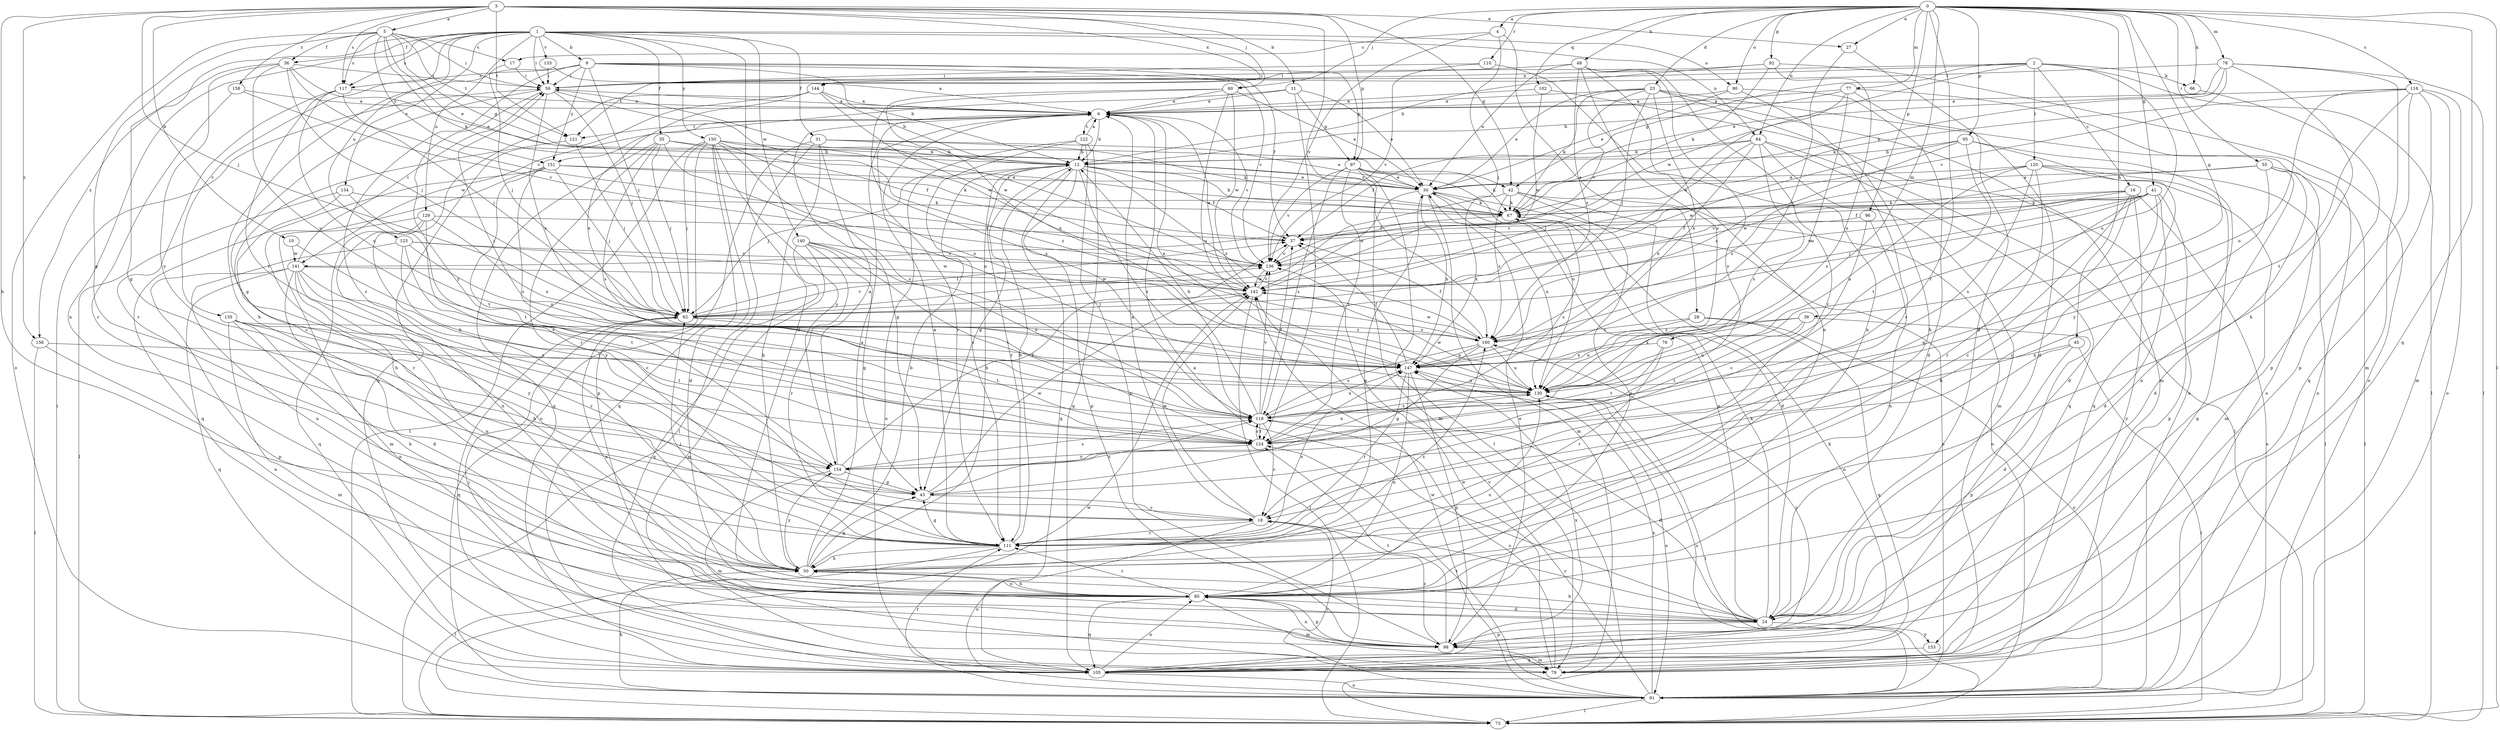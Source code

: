 strict digraph  {
0;
1;
2;
3;
4;
5;
6;
9;
10;
11;
12;
16;
17;
18;
23;
24;
27;
28;
30;
31;
35;
36;
37;
38;
41;
42;
43;
45;
48;
50;
55;
56;
60;
62;
66;
67;
73;
76;
77;
78;
79;
84;
85;
90;
91;
92;
95;
96;
97;
98;
102;
105;
110;
111;
116;
117;
118;
120;
121;
122;
124;
125;
129;
130;
133;
134;
135;
136;
140;
141;
142;
144;
147;
150;
151;
153;
154;
156;
158;
160;
0 -> 4  [label=a];
0 -> 23  [label=d];
0 -> 27  [label=e];
0 -> 38  [label=g];
0 -> 41  [label=g];
0 -> 45  [label=h];
0 -> 48  [label=h];
0 -> 55  [label=i];
0 -> 60  [label=j];
0 -> 66  [label=k];
0 -> 73  [label=l];
0 -> 76  [label=m];
0 -> 77  [label=m];
0 -> 78  [label=m];
0 -> 84  [label=n];
0 -> 90  [label=o];
0 -> 92  [label=p];
0 -> 95  [label=p];
0 -> 96  [label=p];
0 -> 102  [label=q];
0 -> 105  [label=q];
0 -> 110  [label=r];
0 -> 111  [label=r];
0 -> 116  [label=s];
1 -> 9  [label=b];
1 -> 24  [label=d];
1 -> 31  [label=f];
1 -> 35  [label=f];
1 -> 36  [label=f];
1 -> 56  [label=i];
1 -> 84  [label=n];
1 -> 85  [label=n];
1 -> 90  [label=o];
1 -> 117  [label=s];
1 -> 125  [label=u];
1 -> 129  [label=u];
1 -> 133  [label=v];
1 -> 134  [label=v];
1 -> 135  [label=v];
1 -> 140  [label=w];
1 -> 150  [label=y];
1 -> 156  [label=z];
2 -> 16  [label=c];
2 -> 42  [label=g];
2 -> 66  [label=k];
2 -> 73  [label=l];
2 -> 120  [label=t];
2 -> 121  [label=t];
2 -> 130  [label=u];
2 -> 141  [label=w];
2 -> 144  [label=x];
3 -> 5  [label=a];
3 -> 10  [label=b];
3 -> 11  [label=b];
3 -> 27  [label=e];
3 -> 42  [label=g];
3 -> 50  [label=h];
3 -> 60  [label=j];
3 -> 62  [label=j];
3 -> 97  [label=p];
3 -> 117  [label=s];
3 -> 121  [label=t];
3 -> 144  [label=x];
3 -> 156  [label=z];
3 -> 158  [label=z];
3 -> 160  [label=z];
4 -> 17  [label=c];
4 -> 28  [label=e];
4 -> 62  [label=j];
4 -> 136  [label=v];
5 -> 17  [label=c];
5 -> 30  [label=e];
5 -> 36  [label=f];
5 -> 42  [label=g];
5 -> 43  [label=g];
5 -> 56  [label=i];
5 -> 67  [label=k];
5 -> 91  [label=o];
5 -> 117  [label=s];
5 -> 121  [label=t];
5 -> 151  [label=y];
6 -> 12  [label=b];
6 -> 111  [label=r];
6 -> 121  [label=t];
6 -> 122  [label=t];
6 -> 136  [label=v];
6 -> 141  [label=w];
9 -> 12  [label=b];
9 -> 18  [label=c];
9 -> 37  [label=f];
9 -> 50  [label=h];
9 -> 56  [label=i];
9 -> 62  [label=j];
9 -> 97  [label=p];
9 -> 117  [label=s];
9 -> 136  [label=v];
9 -> 151  [label=y];
10 -> 118  [label=s];
10 -> 141  [label=w];
11 -> 6  [label=a];
11 -> 30  [label=e];
11 -> 97  [label=p];
11 -> 124  [label=t];
11 -> 151  [label=y];
12 -> 30  [label=e];
12 -> 37  [label=f];
12 -> 43  [label=g];
12 -> 50  [label=h];
12 -> 62  [label=j];
12 -> 67  [label=k];
12 -> 98  [label=p];
12 -> 105  [label=q];
12 -> 111  [label=r];
12 -> 118  [label=s];
12 -> 160  [label=z];
16 -> 18  [label=c];
16 -> 50  [label=h];
16 -> 67  [label=k];
16 -> 91  [label=o];
16 -> 136  [label=v];
16 -> 142  [label=w];
16 -> 153  [label=y];
17 -> 56  [label=i];
17 -> 62  [label=j];
18 -> 6  [label=a];
18 -> 91  [label=o];
18 -> 111  [label=r];
18 -> 142  [label=w];
23 -> 6  [label=a];
23 -> 30  [label=e];
23 -> 62  [label=j];
23 -> 67  [label=k];
23 -> 79  [label=m];
23 -> 91  [label=o];
23 -> 111  [label=r];
23 -> 136  [label=v];
23 -> 147  [label=x];
24 -> 6  [label=a];
24 -> 18  [label=c];
24 -> 30  [label=e];
24 -> 50  [label=h];
24 -> 67  [label=k];
24 -> 98  [label=p];
24 -> 153  [label=y];
27 -> 24  [label=d];
27 -> 147  [label=x];
28 -> 91  [label=o];
28 -> 105  [label=q];
28 -> 130  [label=u];
28 -> 160  [label=z];
30 -> 67  [label=k];
30 -> 79  [label=m];
30 -> 91  [label=o];
30 -> 130  [label=u];
30 -> 142  [label=w];
30 -> 147  [label=x];
31 -> 12  [label=b];
31 -> 30  [label=e];
31 -> 43  [label=g];
31 -> 50  [label=h];
31 -> 67  [label=k];
31 -> 73  [label=l];
31 -> 91  [label=o];
35 -> 12  [label=b];
35 -> 37  [label=f];
35 -> 62  [label=j];
35 -> 105  [label=q];
35 -> 111  [label=r];
35 -> 118  [label=s];
35 -> 130  [label=u];
36 -> 30  [label=e];
36 -> 43  [label=g];
36 -> 56  [label=i];
36 -> 62  [label=j];
36 -> 130  [label=u];
36 -> 136  [label=v];
36 -> 154  [label=y];
37 -> 136  [label=v];
38 -> 24  [label=d];
38 -> 124  [label=t];
38 -> 130  [label=u];
38 -> 147  [label=x];
38 -> 160  [label=z];
41 -> 18  [label=c];
41 -> 24  [label=d];
41 -> 37  [label=f];
41 -> 43  [label=g];
41 -> 62  [label=j];
41 -> 67  [label=k];
41 -> 98  [label=p];
41 -> 136  [label=v];
41 -> 160  [label=z];
42 -> 24  [label=d];
42 -> 67  [label=k];
42 -> 85  [label=n];
42 -> 91  [label=o];
42 -> 147  [label=x];
42 -> 160  [label=z];
43 -> 18  [label=c];
43 -> 118  [label=s];
43 -> 142  [label=w];
45 -> 73  [label=l];
45 -> 85  [label=n];
45 -> 98  [label=p];
45 -> 147  [label=x];
48 -> 30  [label=e];
48 -> 56  [label=i];
48 -> 85  [label=n];
48 -> 111  [label=r];
48 -> 130  [label=u];
48 -> 154  [label=y];
48 -> 160  [label=z];
50 -> 6  [label=a];
50 -> 12  [label=b];
50 -> 30  [label=e];
50 -> 43  [label=g];
50 -> 62  [label=j];
50 -> 85  [label=n];
50 -> 154  [label=y];
50 -> 160  [label=z];
55 -> 24  [label=d];
55 -> 30  [label=e];
55 -> 73  [label=l];
55 -> 85  [label=n];
55 -> 142  [label=w];
55 -> 154  [label=y];
56 -> 6  [label=a];
56 -> 43  [label=g];
56 -> 62  [label=j];
56 -> 142  [label=w];
56 -> 147  [label=x];
56 -> 154  [label=y];
60 -> 6  [label=a];
60 -> 30  [label=e];
60 -> 118  [label=s];
60 -> 130  [label=u];
60 -> 142  [label=w];
60 -> 147  [label=x];
62 -> 37  [label=f];
62 -> 85  [label=n];
62 -> 105  [label=q];
62 -> 124  [label=t];
62 -> 136  [label=v];
62 -> 160  [label=z];
66 -> 98  [label=p];
67 -> 37  [label=f];
67 -> 118  [label=s];
73 -> 56  [label=i];
73 -> 142  [label=w];
76 -> 111  [label=r];
76 -> 124  [label=t];
76 -> 147  [label=x];
77 -> 6  [label=a];
77 -> 12  [label=b];
77 -> 24  [label=d];
77 -> 91  [label=o];
77 -> 130  [label=u];
77 -> 142  [label=w];
78 -> 30  [label=e];
78 -> 50  [label=h];
78 -> 56  [label=i];
78 -> 67  [label=k];
78 -> 73  [label=l];
78 -> 79  [label=m];
78 -> 136  [label=v];
79 -> 118  [label=s];
79 -> 142  [label=w];
84 -> 12  [label=b];
84 -> 37  [label=f];
84 -> 62  [label=j];
84 -> 73  [label=l];
84 -> 79  [label=m];
84 -> 105  [label=q];
84 -> 118  [label=s];
84 -> 147  [label=x];
85 -> 24  [label=d];
85 -> 50  [label=h];
85 -> 79  [label=m];
85 -> 98  [label=p];
85 -> 105  [label=q];
85 -> 111  [label=r];
85 -> 130  [label=u];
90 -> 6  [label=a];
90 -> 24  [label=d];
90 -> 30  [label=e];
90 -> 50  [label=h];
91 -> 18  [label=c];
91 -> 50  [label=h];
91 -> 73  [label=l];
91 -> 124  [label=t];
91 -> 130  [label=u];
91 -> 136  [label=v];
91 -> 142  [label=w];
91 -> 147  [label=x];
92 -> 12  [label=b];
92 -> 56  [label=i];
92 -> 67  [label=k];
92 -> 91  [label=o];
92 -> 130  [label=u];
95 -> 12  [label=b];
95 -> 24  [label=d];
95 -> 105  [label=q];
95 -> 124  [label=t];
95 -> 142  [label=w];
95 -> 160  [label=z];
96 -> 18  [label=c];
96 -> 37  [label=f];
96 -> 85  [label=n];
97 -> 30  [label=e];
97 -> 67  [label=k];
97 -> 73  [label=l];
97 -> 79  [label=m];
97 -> 118  [label=s];
97 -> 124  [label=t];
97 -> 130  [label=u];
97 -> 136  [label=v];
98 -> 18  [label=c];
98 -> 30  [label=e];
98 -> 62  [label=j];
98 -> 79  [label=m];
98 -> 85  [label=n];
98 -> 124  [label=t];
102 -> 6  [label=a];
102 -> 91  [label=o];
102 -> 142  [label=w];
105 -> 67  [label=k];
105 -> 85  [label=n];
105 -> 91  [label=o];
105 -> 111  [label=r];
105 -> 147  [label=x];
105 -> 160  [label=z];
110 -> 56  [label=i];
110 -> 85  [label=n];
110 -> 136  [label=v];
111 -> 6  [label=a];
111 -> 12  [label=b];
111 -> 43  [label=g];
111 -> 50  [label=h];
111 -> 73  [label=l];
111 -> 147  [label=x];
116 -> 6  [label=a];
116 -> 67  [label=k];
116 -> 79  [label=m];
116 -> 91  [label=o];
116 -> 98  [label=p];
116 -> 105  [label=q];
116 -> 124  [label=t];
116 -> 130  [label=u];
117 -> 6  [label=a];
117 -> 62  [label=j];
117 -> 111  [label=r];
117 -> 124  [label=t];
117 -> 130  [label=u];
118 -> 12  [label=b];
118 -> 18  [label=c];
118 -> 24  [label=d];
118 -> 37  [label=f];
118 -> 124  [label=t];
118 -> 136  [label=v];
118 -> 147  [label=x];
120 -> 30  [label=e];
120 -> 73  [label=l];
120 -> 79  [label=m];
120 -> 105  [label=q];
120 -> 111  [label=r];
120 -> 118  [label=s];
120 -> 130  [label=u];
120 -> 160  [label=z];
121 -> 18  [label=c];
121 -> 62  [label=j];
122 -> 6  [label=a];
122 -> 12  [label=b];
122 -> 91  [label=o];
122 -> 98  [label=p];
122 -> 105  [label=q];
122 -> 111  [label=r];
124 -> 118  [label=s];
124 -> 130  [label=u];
124 -> 154  [label=y];
125 -> 85  [label=n];
125 -> 124  [label=t];
125 -> 136  [label=v];
125 -> 142  [label=w];
125 -> 147  [label=x];
125 -> 154  [label=y];
129 -> 18  [label=c];
129 -> 37  [label=f];
129 -> 79  [label=m];
129 -> 85  [label=n];
129 -> 105  [label=q];
129 -> 147  [label=x];
130 -> 6  [label=a];
130 -> 56  [label=i];
130 -> 73  [label=l];
130 -> 91  [label=o];
130 -> 118  [label=s];
130 -> 142  [label=w];
133 -> 6  [label=a];
133 -> 56  [label=i];
134 -> 67  [label=k];
134 -> 73  [label=l];
134 -> 111  [label=r];
134 -> 124  [label=t];
135 -> 50  [label=h];
135 -> 79  [label=m];
135 -> 85  [label=n];
135 -> 124  [label=t];
135 -> 154  [label=y];
135 -> 160  [label=z];
136 -> 56  [label=i];
136 -> 142  [label=w];
140 -> 43  [label=g];
140 -> 79  [label=m];
140 -> 105  [label=q];
140 -> 111  [label=r];
140 -> 118  [label=s];
140 -> 124  [label=t];
140 -> 136  [label=v];
141 -> 24  [label=d];
141 -> 50  [label=h];
141 -> 56  [label=i];
141 -> 85  [label=n];
141 -> 98  [label=p];
141 -> 105  [label=q];
141 -> 111  [label=r];
141 -> 124  [label=t];
141 -> 142  [label=w];
142 -> 6  [label=a];
142 -> 62  [label=j];
142 -> 73  [label=l];
142 -> 136  [label=v];
144 -> 6  [label=a];
144 -> 12  [label=b];
144 -> 50  [label=h];
144 -> 105  [label=q];
144 -> 142  [label=w];
144 -> 147  [label=x];
147 -> 37  [label=f];
147 -> 85  [label=n];
147 -> 98  [label=p];
147 -> 111  [label=r];
147 -> 130  [label=u];
150 -> 12  [label=b];
150 -> 24  [label=d];
150 -> 62  [label=j];
150 -> 73  [label=l];
150 -> 98  [label=p];
150 -> 105  [label=q];
150 -> 118  [label=s];
150 -> 147  [label=x];
150 -> 154  [label=y];
150 -> 160  [label=z];
151 -> 30  [label=e];
151 -> 50  [label=h];
151 -> 62  [label=j];
151 -> 67  [label=k];
151 -> 105  [label=q];
151 -> 118  [label=s];
151 -> 124  [label=t];
153 -> 105  [label=q];
154 -> 6  [label=a];
154 -> 37  [label=f];
154 -> 43  [label=g];
154 -> 79  [label=m];
154 -> 118  [label=s];
156 -> 73  [label=l];
156 -> 85  [label=n];
156 -> 147  [label=x];
158 -> 6  [label=a];
158 -> 111  [label=r];
158 -> 136  [label=v];
160 -> 37  [label=f];
160 -> 43  [label=g];
160 -> 118  [label=s];
160 -> 130  [label=u];
160 -> 142  [label=w];
160 -> 147  [label=x];
}
